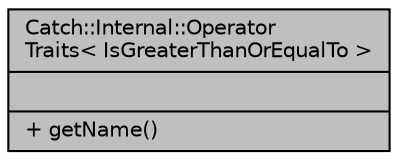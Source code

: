 digraph "Catch::Internal::OperatorTraits&lt; IsGreaterThanOrEqualTo &gt;"
{
  edge [fontname="Helvetica",fontsize="10",labelfontname="Helvetica",labelfontsize="10"];
  node [fontname="Helvetica",fontsize="10",shape=record];
  Node1 [label="{Catch::Internal::Operator\lTraits\< IsGreaterThanOrEqualTo \>\n||+ getName()\l}",height=0.2,width=0.4,color="black", fillcolor="grey75", style="filled", fontcolor="black"];
}
